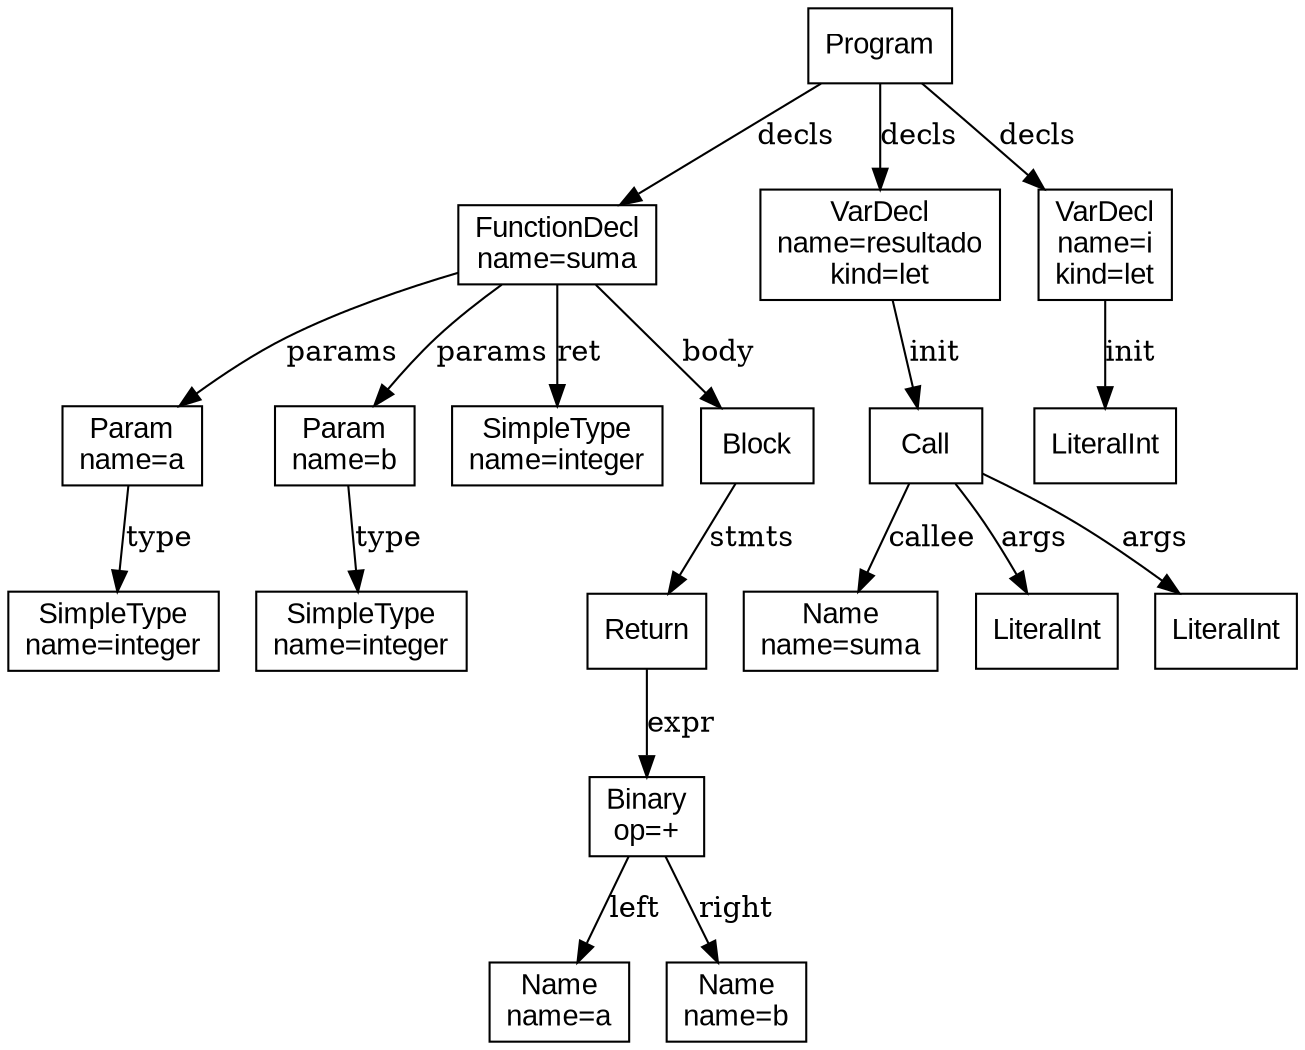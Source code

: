 digraph AST {
  node [shape=box, fontname="Arial"];
  n0 [label="Program"];
  n1 [label="FunctionDecl\nname=suma"];
  n2 [label="Param\nname=a"];
  n3 [label="SimpleType\nname=integer"];
  n2 -> n3 [label="type"];
  n1 -> n2 [label="params"];
  n4 [label="Param\nname=b"];
  n5 [label="SimpleType\nname=integer"];
  n4 -> n5 [label="type"];
  n1 -> n4 [label="params"];
  n6 [label="SimpleType\nname=integer"];
  n1 -> n6 [label="ret"];
  n7 [label="Block"];
  n8 [label="Return"];
  n9 [label="Binary\nop=+"];
  n10 [label="Name\nname=a"];
  n9 -> n10 [label="left"];
  n11 [label="Name\nname=b"];
  n9 -> n11 [label="right"];
  n8 -> n9 [label="expr"];
  n7 -> n8 [label="stmts"];
  n1 -> n7 [label="body"];
  n0 -> n1 [label="decls"];
  n12 [label="VarDecl\nname=resultado\nkind=let"];
  n13 [label="Call"];
  n14 [label="Name\nname=suma"];
  n13 -> n14 [label="callee"];
  n15 [label="LiteralInt"];
  n13 -> n15 [label="args"];
  n16 [label="LiteralInt"];
  n13 -> n16 [label="args"];
  n12 -> n13 [label="init"];
  n0 -> n12 [label="decls"];
  n17 [label="VarDecl\nname=i\nkind=let"];
  n18 [label="LiteralInt"];
  n17 -> n18 [label="init"];
  n0 -> n17 [label="decls"];
}